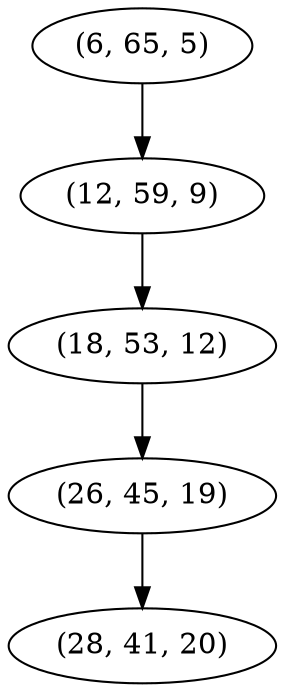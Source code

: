 digraph tree {
    "(6, 65, 5)";
    "(12, 59, 9)";
    "(18, 53, 12)";
    "(26, 45, 19)";
    "(28, 41, 20)";
    "(6, 65, 5)" -> "(12, 59, 9)";
    "(12, 59, 9)" -> "(18, 53, 12)";
    "(18, 53, 12)" -> "(26, 45, 19)";
    "(26, 45, 19)" -> "(28, 41, 20)";
}
